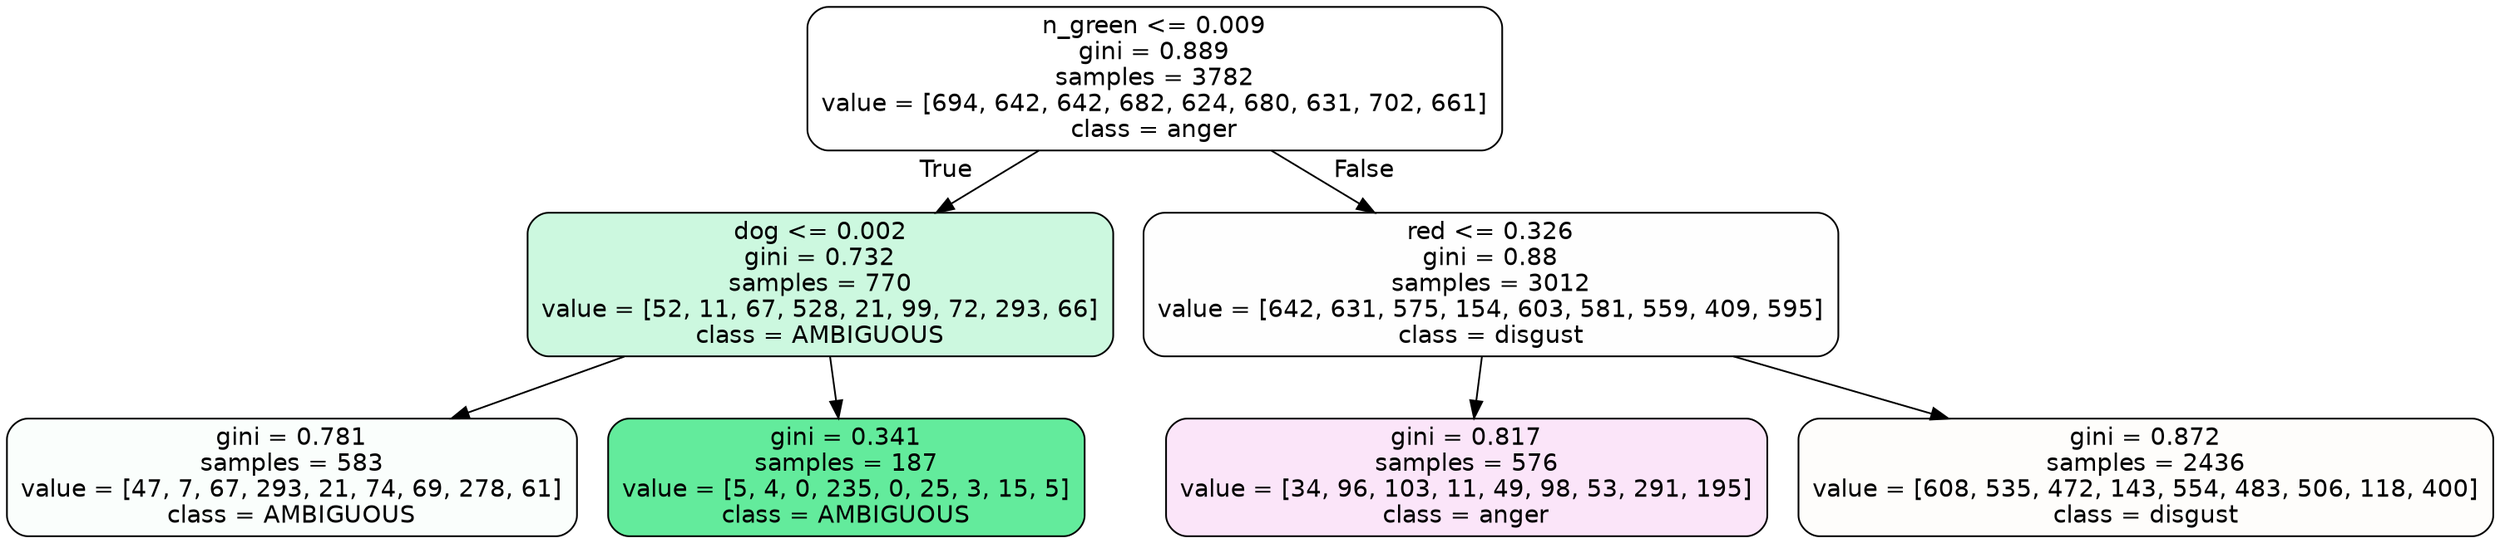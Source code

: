 digraph Tree {
node [shape=box, style="filled, rounded", color="black", fontname=helvetica] ;
edge [fontname=helvetica] ;
0 [label="n_green <= 0.009\ngini = 0.889\nsamples = 3782\nvalue = [694, 642, 642, 682, 624, 680, 631, 702, 661]\nclass = anger", fillcolor="#e539d700"] ;
1 [label="dog <= 0.002\ngini = 0.732\nsamples = 770\nvalue = [52, 11, 67, 528, 21, 99, 72, 293, 66]\nclass = AMBIGUOUS", fillcolor="#39e58141"] ;
0 -> 1 [labeldistance=2.5, labelangle=45, headlabel="True"] ;
2 [label="gini = 0.781\nsamples = 583\nvalue = [47, 7, 67, 293, 21, 74, 69, 278, 61]\nclass = AMBIGUOUS", fillcolor="#39e58106"] ;
1 -> 2 ;
3 [label="gini = 0.341\nsamples = 187\nvalue = [5, 4, 0, 235, 0, 25, 3, 15, 5]\nclass = AMBIGUOUS", fillcolor="#39e581c9"] ;
1 -> 3 ;
4 [label="red <= 0.326\ngini = 0.88\nsamples = 3012\nvalue = [642, 631, 575, 154, 603, 581, 559, 409, 595]\nclass = disgust", fillcolor="#e5813901"] ;
0 -> 4 [labeldistance=2.5, labelangle=-45, headlabel="False"] ;
5 [label="gini = 0.817\nsamples = 576\nvalue = [34, 96, 103, 11, 49, 98, 53, 291, 195]\nclass = anger", fillcolor="#e539d721"] ;
4 -> 5 ;
6 [label="gini = 0.872\nsamples = 2436\nvalue = [608, 535, 472, 143, 554, 483, 506, 118, 400]\nclass = disgust", fillcolor="#e5813904"] ;
4 -> 6 ;
}